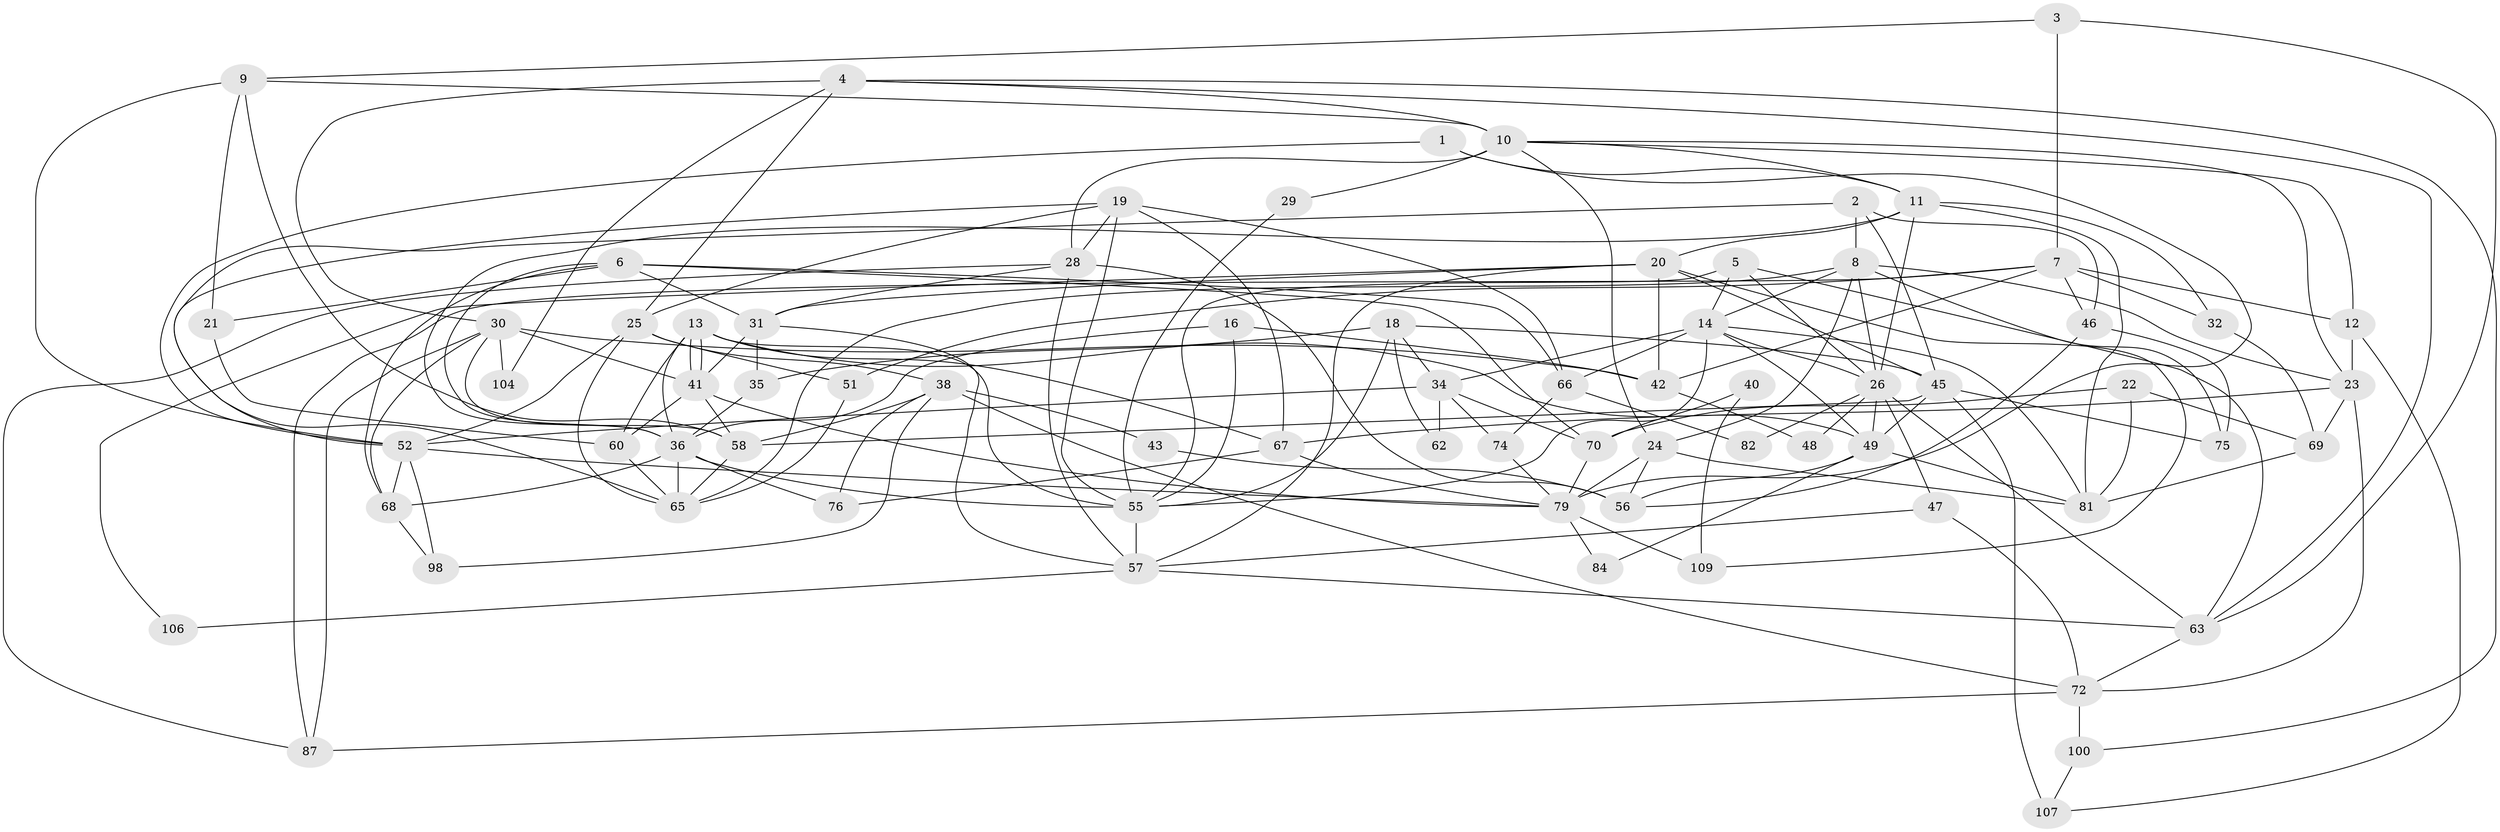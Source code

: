 // original degree distribution, {3: 0.2882882882882883, 4: 0.2702702702702703, 5: 0.2072072072072072, 6: 0.08108108108108109, 7: 0.04504504504504504, 2: 0.10810810810810811}
// Generated by graph-tools (version 1.1) at 2025/41/03/06/25 10:41:57]
// undirected, 72 vertices, 177 edges
graph export_dot {
graph [start="1"]
  node [color=gray90,style=filled];
  1;
  2;
  3;
  4 [super="+88"];
  5;
  6 [super="+27"];
  7 [super="+105"];
  8 [super="+54"];
  9 [super="+15"];
  10 [super="+17"];
  11 [super="+83"];
  12 [super="+73"];
  13 [super="+101"];
  14 [super="+50"];
  16 [super="+90"];
  18 [super="+39"];
  19 [super="+92"];
  20 [super="+95"];
  21;
  22;
  23 [super="+103"];
  24 [super="+44"];
  25 [super="+108"];
  26 [super="+80"];
  28 [super="+33"];
  29;
  30 [super="+77"];
  31 [super="+37"];
  32;
  34 [super="+59"];
  35;
  36 [super="+61"];
  38 [super="+93"];
  40 [super="+94"];
  41 [super="+97"];
  42;
  43;
  45 [super="+53"];
  46;
  47;
  48;
  49 [super="+102"];
  51 [super="+89"];
  52 [super="+110"];
  55 [super="+64"];
  56;
  57 [super="+99"];
  58 [super="+71"];
  60 [super="+91"];
  62;
  63 [super="+85"];
  65 [super="+78"];
  66;
  67;
  68;
  69;
  70 [super="+111"];
  72 [super="+96"];
  74;
  75;
  76;
  79 [super="+86"];
  81;
  82;
  84;
  87;
  98;
  100;
  104;
  106;
  107;
  109;
  1 -- 11;
  1 -- 79;
  1 -- 52;
  2 -- 46;
  2 -- 8;
  2 -- 52;
  2 -- 45;
  3 -- 9;
  3 -- 7;
  3 -- 63;
  4 -- 25;
  4 -- 100;
  4 -- 10;
  4 -- 30;
  4 -- 104;
  4 -- 63;
  5 -- 14;
  5 -- 55;
  5 -- 26;
  5 -- 63;
  6 -- 68;
  6 -- 36;
  6 -- 70;
  6 -- 66;
  6 -- 21;
  6 -- 31;
  7 -- 46;
  7 -- 12;
  7 -- 32;
  7 -- 42;
  7 -- 87;
  7 -- 51;
  8 -- 75;
  8 -- 65;
  8 -- 26;
  8 -- 14;
  8 -- 23;
  8 -- 24;
  9 -- 52;
  9 -- 10;
  9 -- 21;
  9 -- 58;
  10 -- 29;
  10 -- 23;
  10 -- 28 [weight=2];
  10 -- 12;
  10 -- 11;
  10 -- 24;
  11 -- 81;
  11 -- 32;
  11 -- 26;
  11 -- 36;
  11 -- 20;
  12 -- 23 [weight=2];
  12 -- 107;
  13 -- 41;
  13 -- 41;
  13 -- 55;
  13 -- 60;
  13 -- 36;
  13 -- 49;
  13 -- 67;
  14 -- 49;
  14 -- 81;
  14 -- 66;
  14 -- 55;
  14 -- 26;
  14 -- 34;
  16 -- 55;
  16 -- 42;
  16 -- 36;
  18 -- 35;
  18 -- 62;
  18 -- 55;
  18 -- 34;
  18 -- 45;
  19 -- 55;
  19 -- 25;
  19 -- 28;
  19 -- 65;
  19 -- 67;
  19 -- 66;
  20 -- 31;
  20 -- 42;
  20 -- 106;
  20 -- 109;
  20 -- 57;
  20 -- 45;
  21 -- 60;
  22 -- 69;
  22 -- 81;
  22 -- 70;
  23 -- 67;
  23 -- 72;
  23 -- 69;
  24 -- 79;
  24 -- 81;
  24 -- 56;
  25 -- 51;
  25 -- 52;
  25 -- 65;
  25 -- 38;
  26 -- 47;
  26 -- 82;
  26 -- 48;
  26 -- 63;
  26 -- 49;
  28 -- 31;
  28 -- 87;
  28 -- 56;
  28 -- 57;
  29 -- 55;
  30 -- 68;
  30 -- 41;
  30 -- 58;
  30 -- 87;
  30 -- 104;
  30 -- 42;
  31 -- 35;
  31 -- 57;
  31 -- 41;
  32 -- 69;
  34 -- 52;
  34 -- 74;
  34 -- 62;
  34 -- 70;
  35 -- 36;
  36 -- 76;
  36 -- 55;
  36 -- 68;
  36 -- 65;
  38 -- 43;
  38 -- 98;
  38 -- 72;
  38 -- 76;
  38 -- 58;
  40 -- 109;
  40 -- 70 [weight=2];
  41 -- 60 [weight=2];
  41 -- 79;
  41 -- 58;
  42 -- 48;
  43 -- 56;
  45 -- 58;
  45 -- 107 [weight=2];
  45 -- 75;
  45 -- 49;
  46 -- 56;
  46 -- 75;
  47 -- 57;
  47 -- 72;
  49 -- 81;
  49 -- 84;
  49 -- 56;
  51 -- 65;
  52 -- 68;
  52 -- 79;
  52 -- 98;
  55 -- 57;
  57 -- 63;
  57 -- 106;
  58 -- 65;
  60 -- 65;
  63 -- 72;
  66 -- 74;
  66 -- 82;
  67 -- 79;
  67 -- 76;
  68 -- 98;
  69 -- 81;
  70 -- 79;
  72 -- 87;
  72 -- 100;
  74 -- 79;
  79 -- 109;
  79 -- 84;
  100 -- 107;
}
